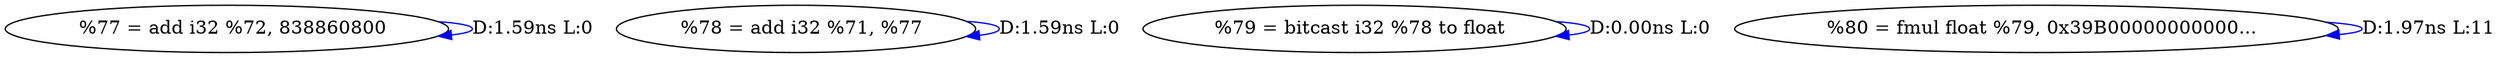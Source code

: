 digraph {
Node0x35bcba0[label="  %77 = add i32 %72, 838860800"];
Node0x35bcba0 -> Node0x35bcba0[label="D:1.59ns L:0",color=blue];
Node0x35bcc80[label="  %78 = add i32 %71, %77"];
Node0x35bcc80 -> Node0x35bcc80[label="D:1.59ns L:0",color=blue];
Node0x35bcd60[label="  %79 = bitcast i32 %78 to float"];
Node0x35bcd60 -> Node0x35bcd60[label="D:0.00ns L:0",color=blue];
Node0x35bce40[label="  %80 = fmul float %79, 0x39B00000000000..."];
Node0x35bce40 -> Node0x35bce40[label="D:1.97ns L:11",color=blue];
}
